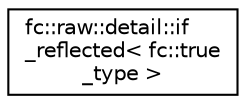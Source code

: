 digraph "Graphical Class Hierarchy"
{
  edge [fontname="Helvetica",fontsize="10",labelfontname="Helvetica",labelfontsize="10"];
  node [fontname="Helvetica",fontsize="10",shape=record];
  rankdir="LR";
  Node0 [label="fc::raw::detail::if\l_reflected\< fc::true\l_type \>",height=0.2,width=0.4,color="black", fillcolor="white", style="filled",URL="$structfc_1_1raw_1_1detail_1_1if__reflected_3_01fc_1_1true__type_01_4.html"];
}
